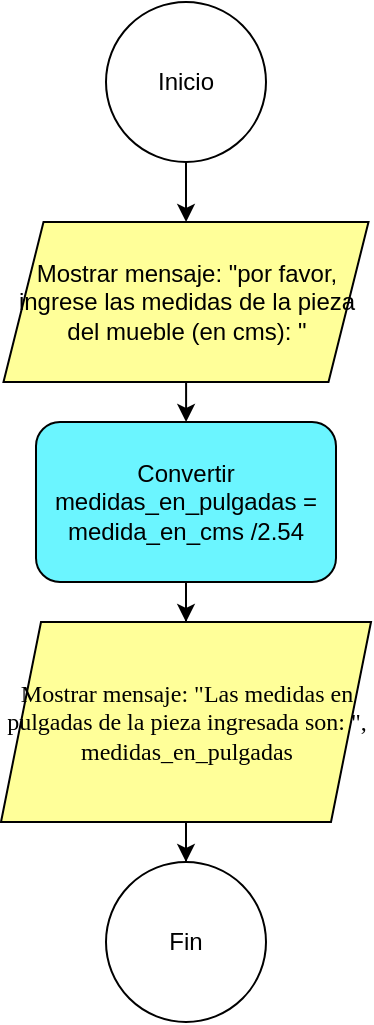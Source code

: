 <mxfile version="24.8.3">
  <diagram id="C5RBs43oDa-KdzZeNtuy" name="Page-1">
    <mxGraphModel dx="1290" dy="530" grid="1" gridSize="10" guides="1" tooltips="1" connect="1" arrows="1" fold="1" page="1" pageScale="1" pageWidth="827" pageHeight="1169" math="0" shadow="0">
      <root>
        <mxCell id="WIyWlLk6GJQsqaUBKTNV-0" />
        <mxCell id="WIyWlLk6GJQsqaUBKTNV-1" parent="WIyWlLk6GJQsqaUBKTNV-0" />
        <mxCell id="ATSFZhMvsx6OHV2ij-uX-13" value="" style="edgeStyle=orthogonalEdgeStyle;rounded=0;orthogonalLoop=1;jettySize=auto;html=1;" edge="1" parent="WIyWlLk6GJQsqaUBKTNV-1" source="ATSFZhMvsx6OHV2ij-uX-0" target="ATSFZhMvsx6OHV2ij-uX-3">
          <mxGeometry relative="1" as="geometry" />
        </mxCell>
        <mxCell id="ATSFZhMvsx6OHV2ij-uX-0" value="Inicio" style="ellipse;whiteSpace=wrap;html=1;aspect=fixed;fillColor=#FFFFFF;" vertex="1" parent="WIyWlLk6GJQsqaUBKTNV-1">
          <mxGeometry x="280" y="90" width="80" height="80" as="geometry" />
        </mxCell>
        <mxCell id="ATSFZhMvsx6OHV2ij-uX-4" value="" style="edgeStyle=orthogonalEdgeStyle;rounded=0;orthogonalLoop=1;jettySize=auto;html=1;" edge="1" parent="WIyWlLk6GJQsqaUBKTNV-1" target="ATSFZhMvsx6OHV2ij-uX-3">
          <mxGeometry relative="1" as="geometry">
            <mxPoint x="320" y="280" as="sourcePoint" />
          </mxGeometry>
        </mxCell>
        <mxCell id="ATSFZhMvsx6OHV2ij-uX-6" value="" style="edgeStyle=orthogonalEdgeStyle;rounded=0;orthogonalLoop=1;jettySize=auto;html=1;" edge="1" parent="WIyWlLk6GJQsqaUBKTNV-1" source="ATSFZhMvsx6OHV2ij-uX-3" target="ATSFZhMvsx6OHV2ij-uX-5">
          <mxGeometry relative="1" as="geometry" />
        </mxCell>
        <mxCell id="ATSFZhMvsx6OHV2ij-uX-3" value="Mostrar mensaje: &quot;por favor, ingrese las medidas de la pieza del mueble (en cms): &quot;" style="shape=parallelogram;perimeter=parallelogramPerimeter;whiteSpace=wrap;html=1;fixedSize=1;fillColor=#FFFF99;" vertex="1" parent="WIyWlLk6GJQsqaUBKTNV-1">
          <mxGeometry x="228.75" y="200" width="182.5" height="80" as="geometry" />
        </mxCell>
        <mxCell id="ATSFZhMvsx6OHV2ij-uX-8" value="" style="edgeStyle=orthogonalEdgeStyle;rounded=0;orthogonalLoop=1;jettySize=auto;html=1;" edge="1" parent="WIyWlLk6GJQsqaUBKTNV-1" source="ATSFZhMvsx6OHV2ij-uX-11" target="ATSFZhMvsx6OHV2ij-uX-7">
          <mxGeometry relative="1" as="geometry" />
        </mxCell>
        <mxCell id="ATSFZhMvsx6OHV2ij-uX-5" value="Convertir medidas_en_pulgadas = medida_en_cms /2.54" style="rounded=1;whiteSpace=wrap;html=1;fillColor=#6BF5FF;" vertex="1" parent="WIyWlLk6GJQsqaUBKTNV-1">
          <mxGeometry x="245" y="300" width="150" height="80" as="geometry" />
        </mxCell>
        <mxCell id="ATSFZhMvsx6OHV2ij-uX-7" value="Fin" style="ellipse;whiteSpace=wrap;html=1;aspect=fixed;fillColor=#FFFFFF;" vertex="1" parent="WIyWlLk6GJQsqaUBKTNV-1">
          <mxGeometry x="280" y="520" width="80" height="80" as="geometry" />
        </mxCell>
        <mxCell id="ATSFZhMvsx6OHV2ij-uX-12" value="" style="edgeStyle=orthogonalEdgeStyle;rounded=0;orthogonalLoop=1;jettySize=auto;html=1;" edge="1" parent="WIyWlLk6GJQsqaUBKTNV-1" source="ATSFZhMvsx6OHV2ij-uX-5" target="ATSFZhMvsx6OHV2ij-uX-11">
          <mxGeometry relative="1" as="geometry">
            <mxPoint x="320" y="390" as="sourcePoint" />
            <mxPoint x="320" y="520" as="targetPoint" />
          </mxGeometry>
        </mxCell>
        <mxCell id="ATSFZhMvsx6OHV2ij-uX-11" value="&lt;br&gt;&lt;div style=&quot;&quot;&gt;&lt;span style=&quot;font-family: Verdana;&quot;&gt;Mostrar mensaje: &quot;Las medidas en pulgadas de la pieza ingresada son: &quot;, medidas_en_pulgadas&lt;/span&gt;&lt;/div&gt;&lt;div style=&quot;&quot;&gt;&lt;br&gt;&lt;/div&gt;" style="shape=parallelogram;perimeter=parallelogramPerimeter;whiteSpace=wrap;html=1;fixedSize=1;fillColor=#FFFF99;" vertex="1" parent="WIyWlLk6GJQsqaUBKTNV-1">
          <mxGeometry x="227.5" y="400" width="185" height="100" as="geometry" />
        </mxCell>
      </root>
    </mxGraphModel>
  </diagram>
</mxfile>
